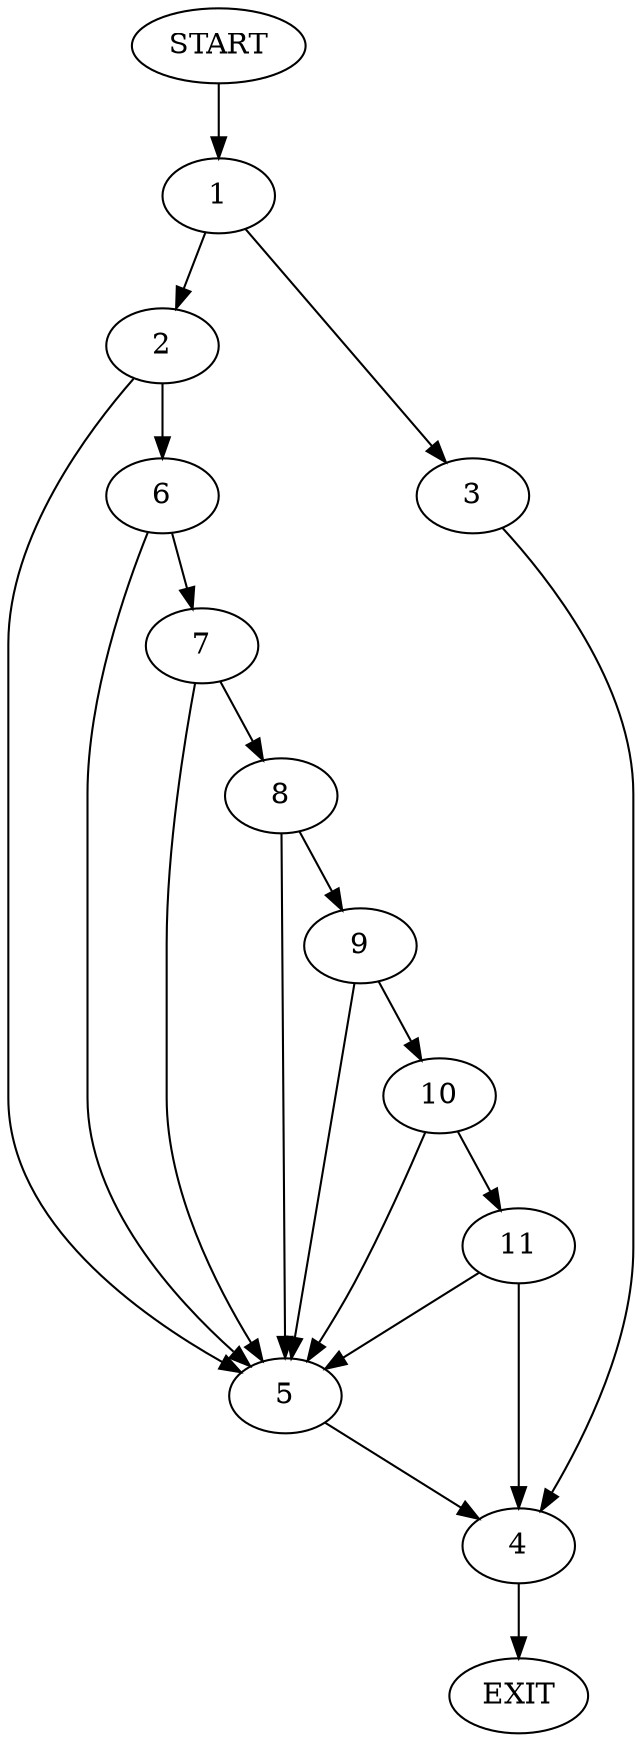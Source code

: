digraph {
0 [label="START"]
12 [label="EXIT"]
0 -> 1
1 -> 2
1 -> 3
3 -> 4
2 -> 5
2 -> 6
4 -> 12
5 -> 4
6 -> 5
6 -> 7
7 -> 5
7 -> 8
8 -> 9
8 -> 5
9 -> 10
9 -> 5
10 -> 5
10 -> 11
11 -> 4
11 -> 5
}
